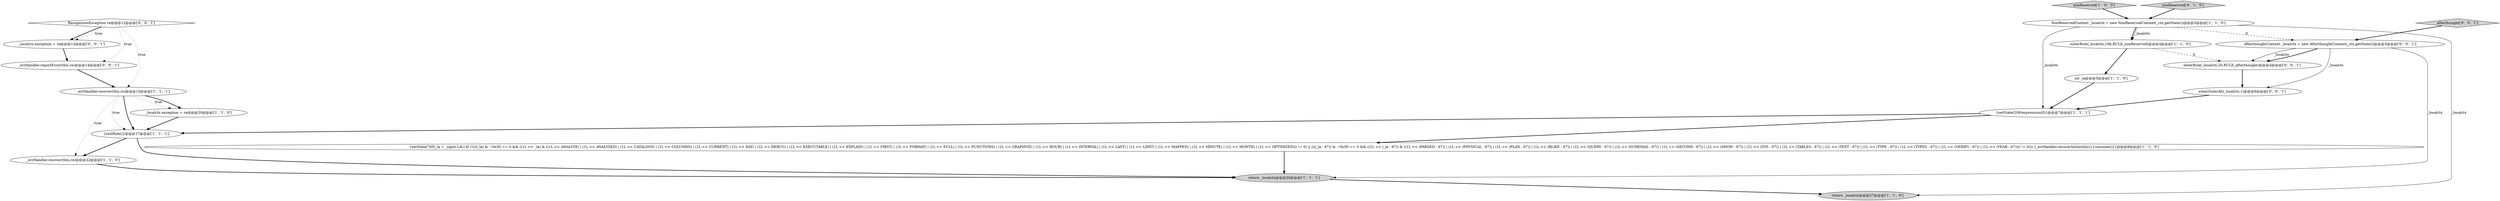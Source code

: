 digraph {
19 [style = filled, label = "RecognitionException re@@@12@@@['0', '0', '1']", fillcolor = white, shape = diamond image = "AAA0AAABBB3BBB"];
6 [style = filled, label = "{setState(208)expression(0)}@@@7@@@['1', '1', '1']", fillcolor = white, shape = ellipse image = "AAA0AAABBB1BBB"];
10 [style = filled, label = "_errHandler.recover(this,re)@@@15@@@['1', '1', '1']", fillcolor = white, shape = ellipse image = "AAA0AAABBB1BBB"];
0 [style = filled, label = "enterRule(_localctx,106,RULE_nonReserved)@@@4@@@['1', '1', '0']", fillcolor = white, shape = ellipse image = "AAA0AAABBB1BBB"];
15 [style = filled, label = "enterRule(_localctx,20,RULE_afterthought)@@@4@@@['0', '0', '1']", fillcolor = white, shape = ellipse image = "AAA0AAABBB3BBB"];
11 [style = filled, label = "int _la@@@5@@@['1', '1', '0']", fillcolor = white, shape = ellipse image = "AAA0AAABBB1BBB"];
18 [style = filled, label = "_localctx.exception = re@@@13@@@['0', '0', '1']", fillcolor = white, shape = ellipse image = "AAA0AAABBB3BBB"];
8 [style = filled, label = "nonReserved['1', '0', '0']", fillcolor = lightgray, shape = diamond image = "AAA0AAABBB1BBB"];
12 [style = filled, label = "nonReserved['0', '1', '0']", fillcolor = lightgray, shape = diamond image = "AAA0AAABBB2BBB"];
2 [style = filled, label = "{exitRule()}@@@17@@@['1', '1', '1']", fillcolor = white, shape = ellipse image = "AAA0AAABBB1BBB"];
5 [style = filled, label = "{setState(765)_la = _input.LA(1)if (!((((_la) & ~0x3f) == 0 && ((1L << _la) & ((1L << ANALYZE) | (1L << ANALYZED) | (1L << CATALOGS) | (1L << COLUMNS) | (1L << CURRENT) | (1L << DAY) | (1L << DEBUG) | (1L << EXECUTABLE) | (1L << EXPLAIN) | (1L << FIRST) | (1L << FORMAT) | (1L << FULL) | (1L << FUNCTIONS) | (1L << GRAPHVIZ) | (1L << HOUR) | (1L << INTERVAL) | (1L << LAST) | (1L << LIMIT) | (1L << MAPPED) | (1L << MINUTE) | (1L << MONTH) | (1L << OPTIMIZED))) != 0) || ((((_la - 67)) & ~0x3f) == 0 && ((1L << (_la - 67)) & ((1L << (PARSED - 67)) | (1L << (PHYSICAL - 67)) | (1L << (PLAN - 67)) | (1L << (RLIKE - 67)) | (1L << (QUERY - 67)) | (1L << (SCHEMAS - 67)) | (1L << (SECOND - 67)) | (1L << (SHOW - 67)) | (1L << (SYS - 67)) | (1L << (TABLES - 67)) | (1L << (TEXT - 67)) | (1L << (TYPE - 67)) | (1L << (TYPES - 67)) | (1L << (VERIFY - 67)) | (1L << (YEAR - 67)))) != 0))) {_errHandler.recoverInline(this)}{consume()}}@@@8@@@['1', '1', '0']", fillcolor = white, shape = ellipse image = "AAA0AAABBB1BBB"];
4 [style = filled, label = "_errHandler.recover(this,re)@@@22@@@['1', '1', '0']", fillcolor = white, shape = ellipse image = "AAA0AAABBB1BBB"];
14 [style = filled, label = "AfterthoughtContext _localctx = new AfterthoughtContext(_ctx,getState())@@@3@@@['0', '0', '1']", fillcolor = white, shape = ellipse image = "AAA0AAABBB3BBB"];
16 [style = filled, label = "_errHandler.reportError(this,re)@@@14@@@['0', '0', '1']", fillcolor = white, shape = ellipse image = "AAA0AAABBB3BBB"];
17 [style = filled, label = "afterthought['0', '0', '1']", fillcolor = lightgray, shape = diamond image = "AAA0AAABBB3BBB"];
13 [style = filled, label = "enterOuterAlt(_localctx,1)@@@6@@@['0', '0', '1']", fillcolor = white, shape = ellipse image = "AAA0AAABBB3BBB"];
7 [style = filled, label = "_localctx.exception = re@@@20@@@['1', '1', '0']", fillcolor = white, shape = ellipse image = "AAA0AAABBB1BBB"];
1 [style = filled, label = "return _localctx@@@27@@@['1', '1', '0']", fillcolor = lightgray, shape = ellipse image = "AAA0AAABBB1BBB"];
3 [style = filled, label = "return _localctx@@@20@@@['1', '1', '1']", fillcolor = lightgray, shape = ellipse image = "AAA0AAABBB1BBB"];
9 [style = filled, label = "NonReservedContext _localctx = new NonReservedContext(_ctx,getState())@@@3@@@['1', '1', '0']", fillcolor = white, shape = ellipse image = "AAA0AAABBB1BBB"];
14->15 [style = solid, label="_localctx"];
10->2 [style = dotted, label="true"];
8->9 [style = bold, label=""];
2->4 [style = bold, label=""];
9->1 [style = solid, label="_localctx"];
10->2 [style = bold, label=""];
14->13 [style = solid, label="_localctx"];
14->3 [style = solid, label="_localctx"];
13->6 [style = bold, label=""];
17->14 [style = bold, label=""];
19->10 [style = dotted, label="true"];
9->0 [style = bold, label=""];
11->6 [style = bold, label=""];
10->7 [style = dotted, label="true"];
0->11 [style = bold, label=""];
16->10 [style = bold, label=""];
3->1 [style = bold, label=""];
6->2 [style = bold, label=""];
2->3 [style = bold, label=""];
12->9 [style = bold, label=""];
19->16 [style = dotted, label="true"];
10->7 [style = bold, label=""];
9->14 [style = dashed, label="0"];
9->0 [style = solid, label="_localctx"];
10->4 [style = dotted, label="true"];
18->16 [style = bold, label=""];
9->6 [style = solid, label="_localctx"];
15->13 [style = bold, label=""];
6->5 [style = bold, label=""];
5->3 [style = bold, label=""];
0->15 [style = dashed, label="0"];
14->15 [style = bold, label=""];
19->18 [style = bold, label=""];
4->3 [style = bold, label=""];
19->18 [style = dotted, label="true"];
7->2 [style = bold, label=""];
}
